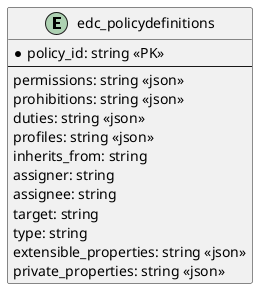 Copyright (c) 2022 Daimler TSS GmbH

This program and the accompanying materials are made available under the
terms of the Apache License, Version 2.0 which is available at
https://www.apache.org/licenses/LICENSE-2.0

SPDX-License-Identifier: Apache-2.0

Contributors:
     Daimler TSS GmbH - Initial Diagram


@startuml
entity edc_policydefinitions {
  * policy_id: string <<PK>>
  --
  permissions: string <<json>>
  prohibitions: string <<json>>
  duties: string <<json>>
  profiles: string <<json>>
  inherits_from: string
  assigner: string
  assignee: string
  target: string
  type: string
  extensible_properties: string <<json>>
  private_properties: string <<json>>
}
@enduml